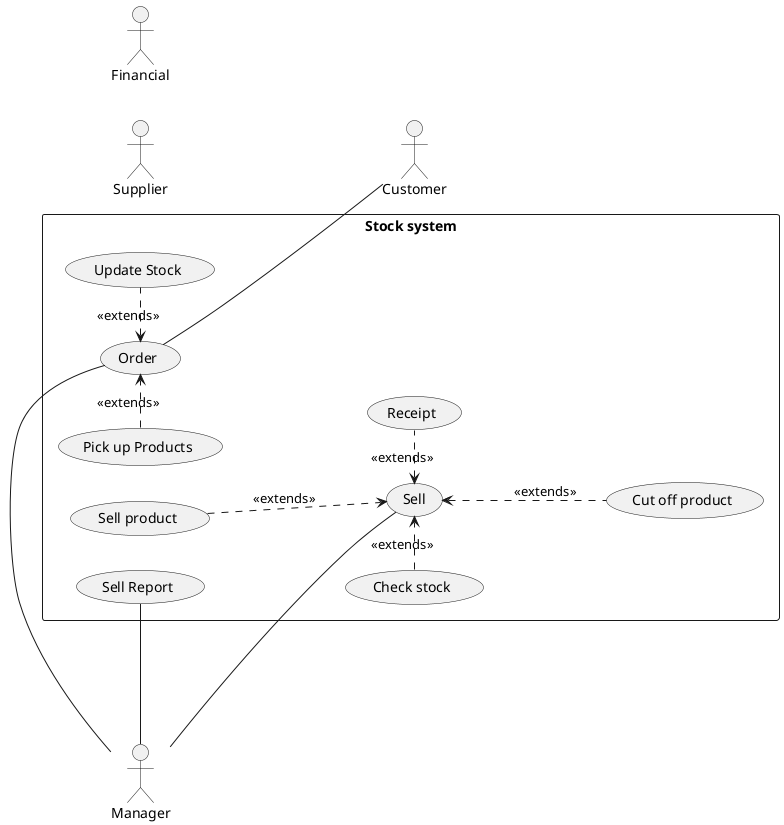@startuml
'https://plantuml.com/sequence-diagram
left to right direction
' =================== Customer ===================
' role - ผู้ที่เข้ามาเพื่อซื้อสินค้าภายในบริษัท
' duty - ทำให้เกิดการซื้อขายสินค้า
actor Customer as actorCustomer

' =================== Manager ===================
' role - เจ้าหน้าที่ ที่จัดการสินค้า ให้คงคลังสินค้าอยู่เสมอ
' duty - บริหารจัดการ stock สินค้า ทั้งการจำหน่ายออก และการรับสินค้ารวมถึงการ
' ออกใบสั่งของ การเช็คสินค้าและการทำรายงานต่างๆ
actor Manager as actorManager

' =================== Supplier ===================
' role - เป็นบริษัทคู่ค้าที่จำหน่ายสินค้าหรือวัตถุดิบให้กับบริษัท
' duty - ขายและจัดส่งสินค้าตามใบสั่งของ
actor Supplier as actorSupplier

' =================== Financial ===================
' role - เป็นฝ่ายดูแลบัญชีและการเงินของบริษัท
' duty - รับข้อมูลการซื้อและขายสินค้า
actor Financial as actorFinancial

' =================== Stock System ===================
rectangle "Stock system" {
' ================ Selling ================
    ' กระบวนการขายสินค้า
    usecase (Sell) as (usecaseSell)
'    การขายสินค้า
    usecase (Sell product) as (usecaseSellProduct)
'    การตรวจสอบยอดสินค้า
    usecase (Check stock) as (usecaseCheckStock)
'    ตัดยอดสอนค้า
    usecase (Cut off product) as (usecaseCutOffProduct)
'    ออกใบเสร็จ
    usecase (Receipt) as (usecaseReceipt)

' ================ Ordering ================
'    การสั่งซื้อสินค้า
    usecase (Order) as (usecaseOrder)
'    การลงรับสินค้า
    usecase (Pick up Products) as (usecasePickUpProduct)
'    ปรับปรุงยอดสินค้า
    usecase (Update Stock) as (usecaseUpdateStock)


' ================ Reporting ================
'   การทำรายงาน
    usecase (Sell Report) as (usecaseSellReport)


'    ===================== Associate Flow =====================

'    ================ actor - usecase Flow ================
'   ความสัมพันธ์ระหว่าง actor และ usecase ในส่วนของการขาย
    actorManager -- (usecaseSell)

'  ===  ความสัมพันธ์ระหว่าง actor และ usecase ในส่วนของการสั่งซื้อสินค้า ===
    actorManager -left- (usecaseOrder)
    (usecaseOrder) -- actorCustomer

'  ===  ความสัมพันธ์ระหว่าง actor และ usecase ในส่วนของการสออกรายงาน ===
    actorManager --- (usecaseSellReport)

'    ================ usecase - usecase Flow ================

'    การขายสินค้า เป็นส่วนหนึ่งของกระบวนการขายสินค้า
    (usecaseSellProduct) ..> (usecaseSell) : <<extends>>
'    ตรวจสอบยอดสินค้า เป็นส่วนหนึ่งของกระบวนการขายสินค้า
    (usecaseCheckStock) .right.> (usecaseSell) : <<extends>>
    '    การตัดยอดสินค้า เป็นส่วนหนึ่งของกระบวนการขายสินค้า
    (usecaseSell) <.. (usecaseCutOffProduct)  : <<extends>>

'   การออกใบเสร็จ เป็นส่วนหนึ่งของกระบวนการขายสินค้า
    (usecaseReceipt) .left.> (usecaseSell) : <<extends>>


'   การลงรับสินค้า เป็นส่วนหนึ่งของกระบวนการสั่งซื้อสินค้า
    (usecasePickUpProduct) .right.> (usecaseOrder) : <<extends>>

'   การปรับปรุงยอดสินค้า เป็นส่วนหนึ่งของกระบวนการสั่งซื้อสินค้า
   (usecaseUpdateStock) .left.> (usecaseOrder) : <<extends>>
 }

@enduml